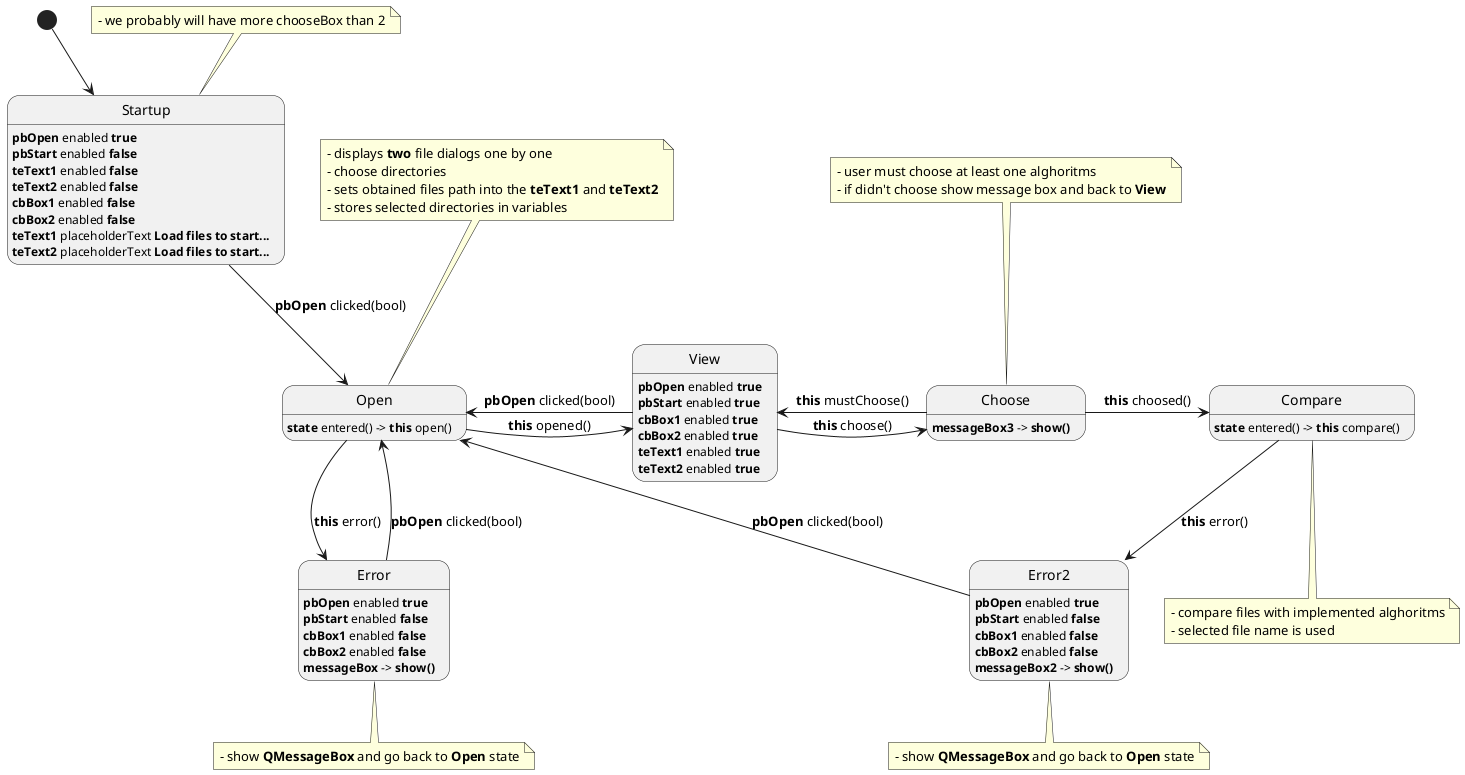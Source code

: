 @startuml

    [*] -down-> Startup
    Startup -down-> Open : <b>pbOpen</b> clicked(bool)
    Error -up-> Open : <b>pbOpen</b> clicked(bool)
    Open -right-> View : <b>this</b> opened()
    Open -down-> Error : <b>this</b> error()
    View -left-> Open : <b>pbOpen</b> clicked(bool)
    View -right-> Choose : <b>this</b> choose()
    Choose -left-> View : <b>this</b> mustChoose()
    Choose -right-> Compare : <b>this</b> choosed()
    Compare -down-> Error2 : <b>this</b> error()
    Error2 -up-> Open: <b>pbOpen</b> clicked(bool)

    note top of Startup
    - we probably will have more chooseBox than 2
    end note

    note top of Open 
    - displays <b>two</b> file dialogs one by one
    - choose directories
    - sets obtained files path into the <b>teText1</b> and <b>teText2</b>
    - stores selected directories in variables
    end note

    note top of Choose 
    - user must choose at least one alghoritms
    - if didn't choose show message box and back to <b>View</b>
    end note

    note bottom of Compare
    - compare files with implemented alghoritms
    - selected file name is used
    end note

    note bottom of Error
    - show <b>QMessageBox</b> and go back to <b>Open</b> state
    end note

    note bottom of Error2
    - show <b>QMessageBox</b> and go back to <b>Open</b> state
    end note

    Startup: <b>pbOpen</b> enabled <b>true</b>
    Startup: <b>pbStart</b> enabled <b>false</b>
    Startup: <b>teText1</b> enabled <b>false</b>
    Startup: <b>teText2</b> enabled <b>false</b>
    Startup: <b>cbBox1</b> enabled <b>false</b>
    Startup: <b>cbBox2</b> enabled <b>false</b>
    Startup: <b>teText1</b> placeholderText <b>Load files to start...</b>
    Startup: <b>teText2</b> placeholderText <b>Load files to start...</b>

    Open: <b>state</b> entered() -> <b>this</b> open()

    View: <b>pbOpen</b> enabled <b>true</b>
    View: <b>pbStart</b> enabled <b>true</b>
    View: <b>cbBox1</b> enabled <b>true</b>
    View: <b>cbBox2</b> enabled <b>true</b>
    View: <b>teText1</b> enabled <b>true</b>
    View: <b>teText2</b> enabled <b>true</b>

    Compare: <b>state</b> entered() -> <b>this</b> compare()

    Choose: <b>messageBox3</b> -> <b>show()</b>

    Error: <b>pbOpen</b> enabled <b>true</b>
    Error: <b>pbStart</b> enabled <b>false</b>
    Error: <b>cbBox1</b> enabled <b>false</b>
    Error: <b>cbBox2</b> enabled <b>false</b>
    Error: <b>messageBox</b> -> <b>show()</b>

    Error2: <b>pbOpen</b> enabled <b>true</b>
    Error2: <b>pbStart</b> enabled <b>false</b>
    Error2: <b>cbBox1</b> enabled <b>false</b>
    Error2: <b>cbBox2</b> enabled <b>false</b>
    Error2: <b>messageBox2</b> -> <b>show()</b>

@enduml